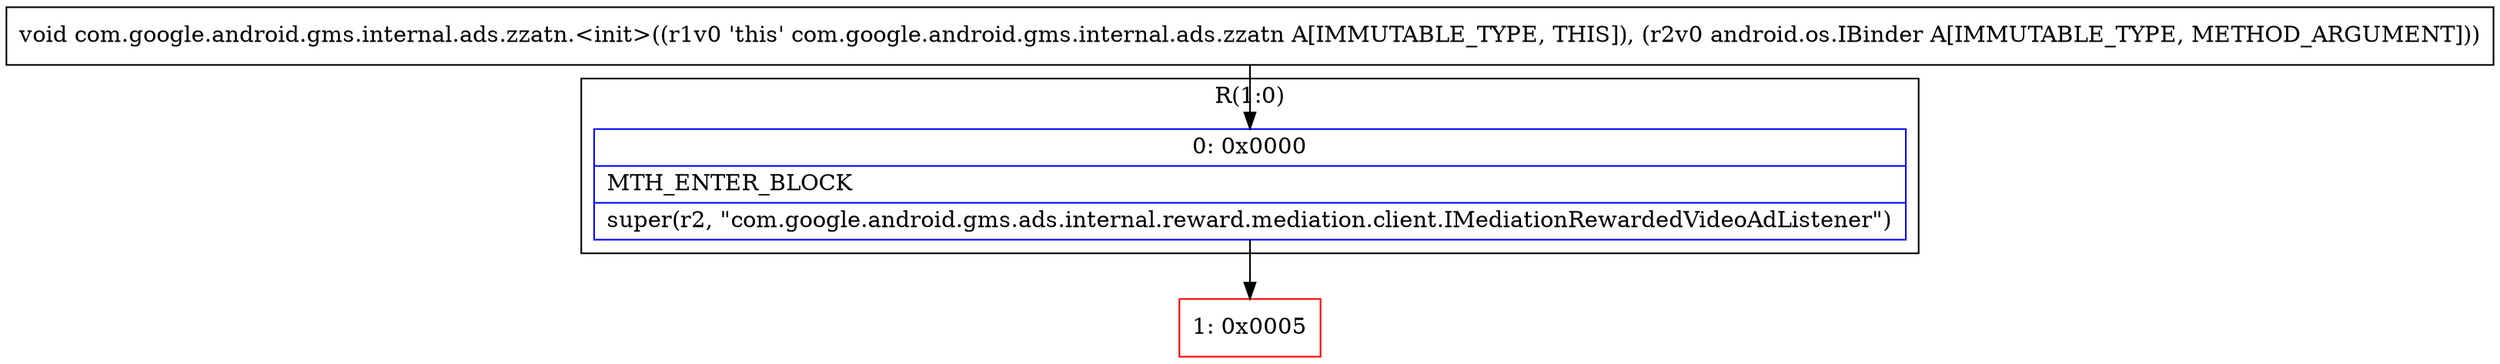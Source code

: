 digraph "CFG forcom.google.android.gms.internal.ads.zzatn.\<init\>(Landroid\/os\/IBinder;)V" {
subgraph cluster_Region_1760931219 {
label = "R(1:0)";
node [shape=record,color=blue];
Node_0 [shape=record,label="{0\:\ 0x0000|MTH_ENTER_BLOCK\l|super(r2, \"com.google.android.gms.ads.internal.reward.mediation.client.IMediationRewardedVideoAdListener\")\l}"];
}
Node_1 [shape=record,color=red,label="{1\:\ 0x0005}"];
MethodNode[shape=record,label="{void com.google.android.gms.internal.ads.zzatn.\<init\>((r1v0 'this' com.google.android.gms.internal.ads.zzatn A[IMMUTABLE_TYPE, THIS]), (r2v0 android.os.IBinder A[IMMUTABLE_TYPE, METHOD_ARGUMENT])) }"];
MethodNode -> Node_0;
Node_0 -> Node_1;
}

